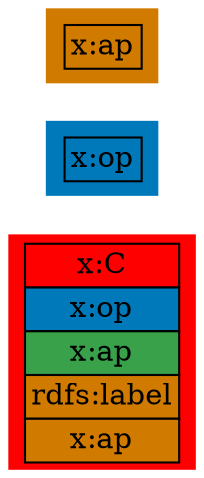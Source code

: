 digraph OWL {
 rankdir="LR";
 node[shape=plaintext];
n1[style=filled,fillcolor="red",label=<
<table border='0' cellborder='1' cellspacing='0'>
 <tr>
  <td>x:C</td>
 </tr>
 <tr>
  <td bgcolor="#0079BA">x:op</td>
 </tr>
 <tr>
  <td bgcolor="#38A14A">x:ap</td>
 </tr>
 <tr>
  <td bgcolor="#D17A00">rdfs:label</td>
 </tr>
 <tr>
  <td bgcolor="#D17A00">x:ap</td>
 </tr>
</table>
>
];n2[style=filled,fillcolor="#0079BA",label=<
<table border='0' cellborder='1' cellspacing='0'>
 <tr>
  <td>x:op</td>
 </tr>
</table>
>
];n3[style=filled,fillcolor="#38A14A",label=<
<table border='0' cellborder='1' cellspacing='0'>
 <tr>
  <td>x:ap</td>
 </tr>
</table>
>
];n3[style=filled,fillcolor="#D17A00",label=<
<table border='0' cellborder='1' cellspacing='0'>
 <tr>
  <td>x:ap</td>
 </tr>
</table>
>
];
}

